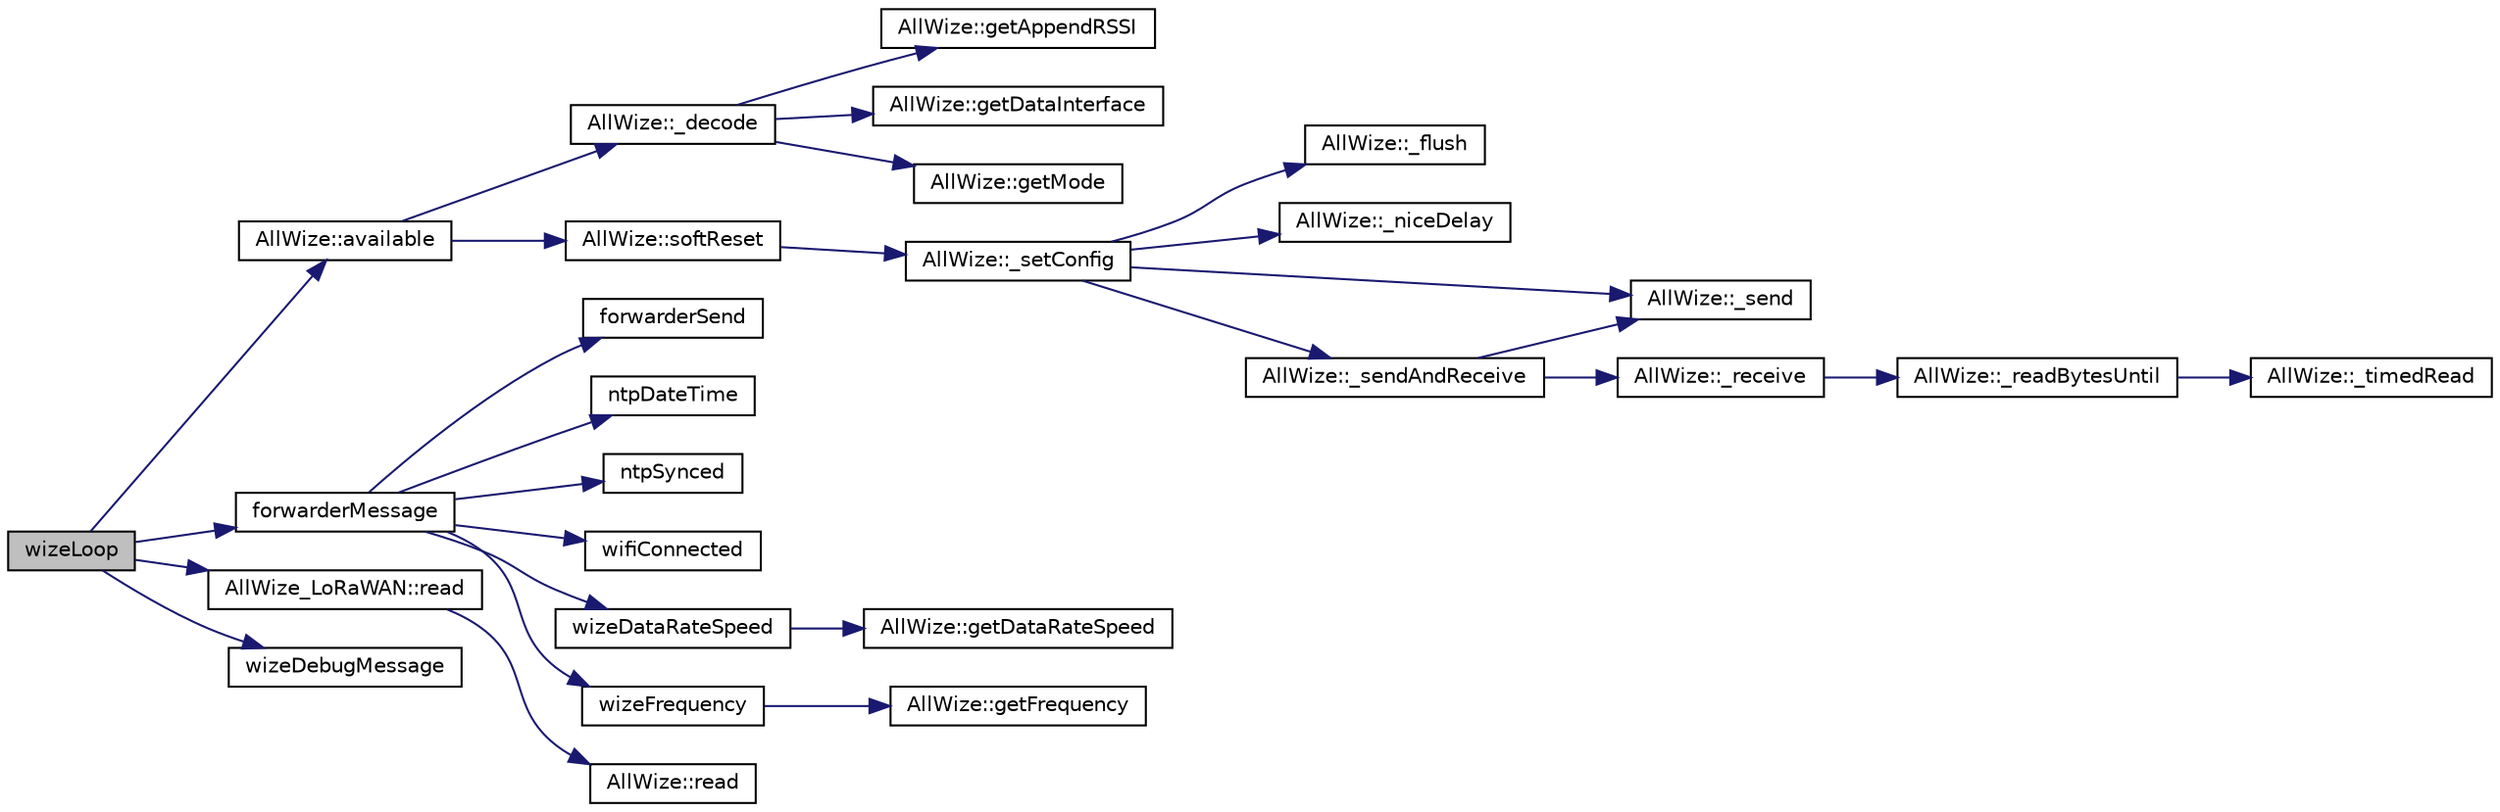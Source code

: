 digraph "wizeLoop"
{
 // LATEX_PDF_SIZE
  edge [fontname="Helvetica",fontsize="10",labelfontname="Helvetica",labelfontsize="10"];
  node [fontname="Helvetica",fontsize="10",shape=record];
  rankdir="LR";
  Node1 [label="wizeLoop",height=0.2,width=0.4,color="black", fillcolor="grey75", style="filled", fontcolor="black",tooltip=" "];
  Node1 -> Node2 [color="midnightblue",fontsize="10",style="solid",fontname="Helvetica"];
  Node2 [label="AllWize::available",height=0.2,width=0.4,color="black", fillcolor="white", style="filled",URL="$classAllWize.html#ae75c391473baf8107cae11f2134b7316",tooltip="Returns true if a new message has been received and decoded This method has to be called in the main ..."];
  Node2 -> Node3 [color="midnightblue",fontsize="10",style="solid",fontname="Helvetica"];
  Node3 [label="AllWize::_decode",height=0.2,width=0.4,color="black", fillcolor="white", style="filled",URL="$classAllWize.html#a496979330409adb0e7241f763e4a4b16",tooltip="Decodes the current RX buffer contents."];
  Node3 -> Node4 [color="midnightblue",fontsize="10",style="solid",fontname="Helvetica"];
  Node4 [label="AllWize::getAppendRSSI",height=0.2,width=0.4,color="black", fillcolor="white", style="filled",URL="$classAllWize.html#af72915664acbfe41f21d8820df833fb6",tooltip="Gets the current RSSI mode value."];
  Node3 -> Node5 [color="midnightblue",fontsize="10",style="solid",fontname="Helvetica"];
  Node5 [label="AllWize::getDataInterface",height=0.2,width=0.4,color="black", fillcolor="white", style="filled",URL="$classAllWize.html#a25a3c09558ff3d794bf5a150d3be6c4c",tooltip="Gets the data interface for receiving packets."];
  Node3 -> Node6 [color="midnightblue",fontsize="10",style="solid",fontname="Helvetica"];
  Node6 [label="AllWize::getMode",height=0.2,width=0.4,color="black", fillcolor="white", style="filled",URL="$classAllWize.html#ab6655635693180ad4c7b527d1f2e4e03",tooltip="Gets the MBus mode stored in non-volatile memory."];
  Node2 -> Node7 [color="midnightblue",fontsize="10",style="solid",fontname="Helvetica"];
  Node7 [label="AllWize::softReset",height=0.2,width=0.4,color="black", fillcolor="white", style="filled",URL="$classAllWize.html#aa22cb94ed64656f3ba3aef64c566e708",tooltip="Cleans the RX/TX line."];
  Node7 -> Node8 [color="midnightblue",fontsize="10",style="solid",fontname="Helvetica"];
  Node8 [label="AllWize::_setConfig",height=0.2,width=0.4,color="black", fillcolor="white", style="filled",URL="$classAllWize.html#a493af0599b973f713192b175000264e6",tooltip="Sets or unsets config mode."];
  Node8 -> Node9 [color="midnightblue",fontsize="10",style="solid",fontname="Helvetica"];
  Node9 [label="AllWize::_flush",height=0.2,width=0.4,color="black", fillcolor="white", style="filled",URL="$classAllWize.html#ace21941ce1a1174ef567c1a269ebf551",tooltip="Flushes the serial line to the module."];
  Node8 -> Node10 [color="midnightblue",fontsize="10",style="solid",fontname="Helvetica"];
  Node10 [label="AllWize::_niceDelay",height=0.2,width=0.4,color="black", fillcolor="white", style="filled",URL="$classAllWize.html#afeed45d2a47e184092d6dcd64c22fb72",tooltip="Does a non-blocking delay."];
  Node8 -> Node11 [color="midnightblue",fontsize="10",style="solid",fontname="Helvetica"];
  Node11 [label="AllWize::_send",height=0.2,width=0.4,color="black", fillcolor="white", style="filled",URL="$classAllWize.html#ac194cac5fd63b864ef567fb7a51a2ac9",tooltip="Sends a binary buffer to the module UART. Returns the number of bytes actually sent."];
  Node8 -> Node12 [color="midnightblue",fontsize="10",style="solid",fontname="Helvetica"];
  Node12 [label="AllWize::_sendAndReceive",height=0.2,width=0.4,color="black", fillcolor="white", style="filled",URL="$classAllWize.html#af4c575f742b3c2a837058846b83fbfe1",tooltip="Sends a binary buffer and waits for response. Returns the number of bytes received and stored in the ..."];
  Node12 -> Node13 [color="midnightblue",fontsize="10",style="solid",fontname="Helvetica"];
  Node13 [label="AllWize::_receive",height=0.2,width=0.4,color="black", fillcolor="white", style="filled",URL="$classAllWize.html#a197c8bd0c47789acefd4e360ca697feb",tooltip="Listens to incoming data from the module until timeout or END_OF_RESPONSE."];
  Node13 -> Node14 [color="midnightblue",fontsize="10",style="solid",fontname="Helvetica"];
  Node14 [label="AllWize::_readBytesUntil",height=0.2,width=0.4,color="black", fillcolor="white", style="filled",URL="$classAllWize.html#a3cdbc480293b0e3c24107c549b485d5c",tooltip="Reads the stream buffer up to a certain char or times out."];
  Node14 -> Node15 [color="midnightblue",fontsize="10",style="solid",fontname="Helvetica"];
  Node15 [label="AllWize::_timedRead",height=0.2,width=0.4,color="black", fillcolor="white", style="filled",URL="$classAllWize.html#ac33ba05cebc3de22babb477922a07eaf",tooltip="Reads a byte from the stream with a timeout."];
  Node12 -> Node11 [color="midnightblue",fontsize="10",style="solid",fontname="Helvetica"];
  Node1 -> Node16 [color="midnightblue",fontsize="10",style="solid",fontname="Helvetica"];
  Node16 [label="forwarderMessage",height=0.2,width=0.4,color="black", fillcolor="white", style="filled",URL="$forwarder_8cpp.html#a5259acd604e9c3f80400191241404628",tooltip=" "];
  Node16 -> Node17 [color="midnightblue",fontsize="10",style="solid",fontname="Helvetica"];
  Node17 [label="forwarderSend",height=0.2,width=0.4,color="black", fillcolor="white", style="filled",URL="$forwarder_8cpp.html#a4663d8490737595a72f0c5cfd24e0f89",tooltip=" "];
  Node16 -> Node18 [color="midnightblue",fontsize="10",style="solid",fontname="Helvetica"];
  Node18 [label="ntpDateTime",height=0.2,width=0.4,color="black", fillcolor="white", style="filled",URL="$ntp_8cpp.html#a10568245db35b122c3f432a867af3a1d",tooltip=" "];
  Node16 -> Node19 [color="midnightblue",fontsize="10",style="solid",fontname="Helvetica"];
  Node19 [label="ntpSynced",height=0.2,width=0.4,color="black", fillcolor="white", style="filled",URL="$ntp_8cpp.html#a38176e018674e131012199be52193c4d",tooltip=" "];
  Node16 -> Node20 [color="midnightblue",fontsize="10",style="solid",fontname="Helvetica"];
  Node20 [label="wifiConnected",height=0.2,width=0.4,color="black", fillcolor="white", style="filled",URL="$wifi_8cpp.html#ab541d765a7171f3f51309fd02fb8d8af",tooltip=" "];
  Node16 -> Node21 [color="midnightblue",fontsize="10",style="solid",fontname="Helvetica"];
  Node21 [label="wizeDataRateSpeed",height=0.2,width=0.4,color="black", fillcolor="white", style="filled",URL="$wize_8cpp.html#a3d81c9b3c3b6c358bbb8fbe3359d7299",tooltip=" "];
  Node21 -> Node22 [color="midnightblue",fontsize="10",style="solid",fontname="Helvetica"];
  Node22 [label="AllWize::getDataRateSpeed",height=0.2,width=0.4,color="black", fillcolor="white", style="filled",URL="$classAllWize.html#a4f53faaa5c99e32da82166e60346ff97",tooltip="Returns the speed for te given datarate."];
  Node16 -> Node23 [color="midnightblue",fontsize="10",style="solid",fontname="Helvetica"];
  Node23 [label="wizeFrequency",height=0.2,width=0.4,color="black", fillcolor="white", style="filled",URL="$wize_8cpp.html#a253b90fdb1262250343adfe88e32779b",tooltip=" "];
  Node23 -> Node24 [color="midnightblue",fontsize="10",style="solid",fontname="Helvetica"];
  Node24 [label="AllWize::getFrequency",height=0.2,width=0.4,color="black", fillcolor="white", style="filled",URL="$classAllWize.html#a2ac627fdb89f324641d741bbfcbab8ac",tooltip="Returns the frequency for the given channel."];
  Node1 -> Node25 [color="midnightblue",fontsize="10",style="solid",fontname="Helvetica"];
  Node25 [label="AllWize_LoRaWAN::read",height=0.2,width=0.4,color="black", fillcolor="white", style="filled",URL="$classAllWize__LoRaWAN.html#aa4c26ec51ccaac634ffbc5363f811469",tooltip="Returns latest received message (rebuilds LoRaWan header if necessary)"];
  Node25 -> Node26 [color="midnightblue",fontsize="10",style="solid",fontname="Helvetica"];
  Node26 [label="AllWize::read",height=0.2,width=0.4,color="black", fillcolor="white", style="filled",URL="$classAllWize.html#a241b1e78848ba29d8ed34a1747531f84",tooltip="Returns latest received message."];
  Node1 -> Node27 [color="midnightblue",fontsize="10",style="solid",fontname="Helvetica"];
  Node27 [label="wizeDebugMessage",height=0.2,width=0.4,color="black", fillcolor="white", style="filled",URL="$wize_8cpp.html#aef8e85e62dec7aac728b74d5fe8d6817",tooltip=" "];
}
